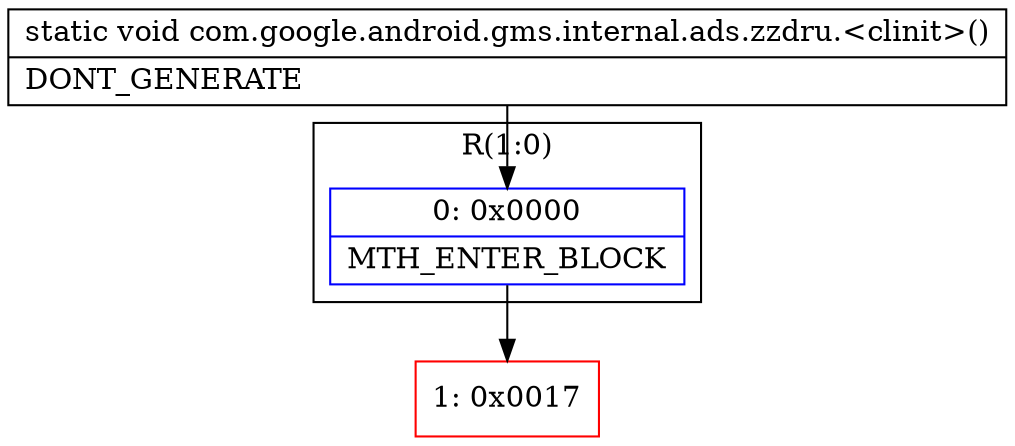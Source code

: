 digraph "CFG forcom.google.android.gms.internal.ads.zzdru.\<clinit\>()V" {
subgraph cluster_Region_480332721 {
label = "R(1:0)";
node [shape=record,color=blue];
Node_0 [shape=record,label="{0\:\ 0x0000|MTH_ENTER_BLOCK\l}"];
}
Node_1 [shape=record,color=red,label="{1\:\ 0x0017}"];
MethodNode[shape=record,label="{static void com.google.android.gms.internal.ads.zzdru.\<clinit\>()  | DONT_GENERATE\l}"];
MethodNode -> Node_0;
Node_0 -> Node_1;
}

